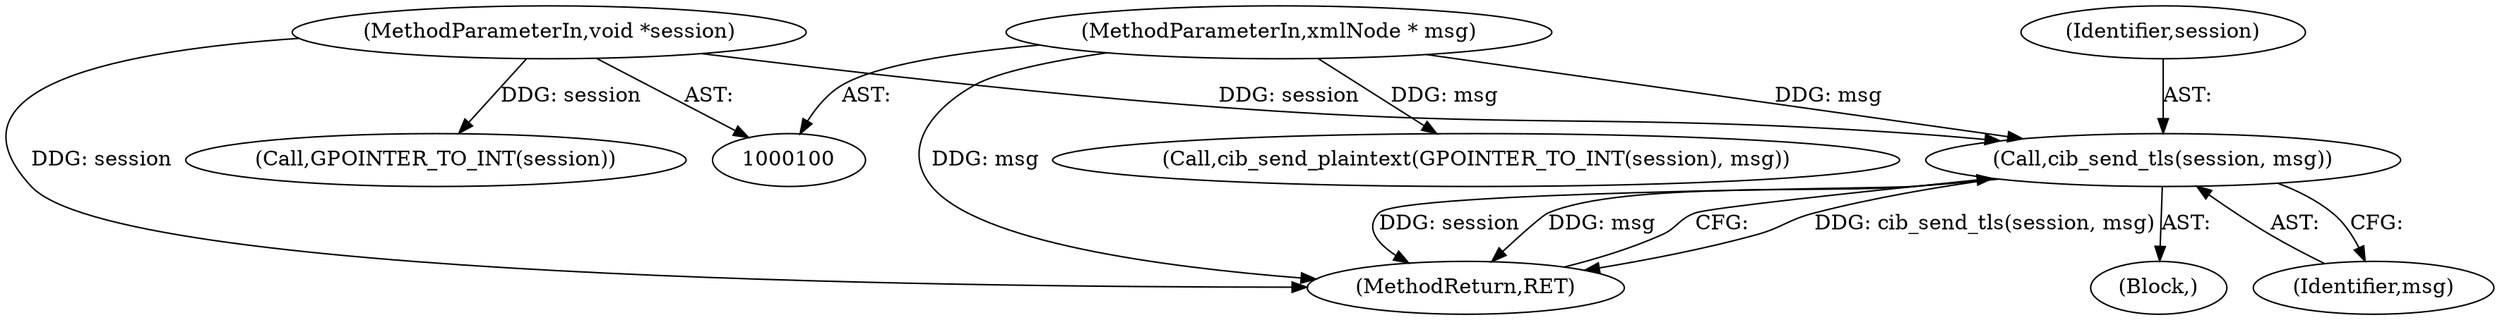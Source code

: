 digraph "1_pacemaker_564f7cc2a51dcd2f28ab12a13394f31be5aa3c93_18@API" {
"1000108" [label="(Call,cib_send_tls(session, msg))"];
"1000101" [label="(MethodParameterIn,void *session)"];
"1000102" [label="(MethodParameterIn,xmlNode * msg)"];
"1000117" [label="(MethodReturn,RET)"];
"1000107" [label="(Block,)"];
"1000109" [label="(Identifier,session)"];
"1000114" [label="(Call,GPOINTER_TO_INT(session))"];
"1000110" [label="(Identifier,msg)"];
"1000113" [label="(Call,cib_send_plaintext(GPOINTER_TO_INT(session), msg))"];
"1000101" [label="(MethodParameterIn,void *session)"];
"1000102" [label="(MethodParameterIn,xmlNode * msg)"];
"1000108" [label="(Call,cib_send_tls(session, msg))"];
"1000108" -> "1000107"  [label="AST: "];
"1000108" -> "1000110"  [label="CFG: "];
"1000109" -> "1000108"  [label="AST: "];
"1000110" -> "1000108"  [label="AST: "];
"1000117" -> "1000108"  [label="CFG: "];
"1000108" -> "1000117"  [label="DDG: cib_send_tls(session, msg)"];
"1000108" -> "1000117"  [label="DDG: session"];
"1000108" -> "1000117"  [label="DDG: msg"];
"1000101" -> "1000108"  [label="DDG: session"];
"1000102" -> "1000108"  [label="DDG: msg"];
"1000101" -> "1000100"  [label="AST: "];
"1000101" -> "1000117"  [label="DDG: session"];
"1000101" -> "1000114"  [label="DDG: session"];
"1000102" -> "1000100"  [label="AST: "];
"1000102" -> "1000117"  [label="DDG: msg"];
"1000102" -> "1000113"  [label="DDG: msg"];
}
